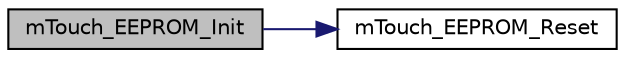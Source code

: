 digraph "mTouch_EEPROM_Init"
{
  edge [fontname="Helvetica",fontsize="10",labelfontname="Helvetica",labelfontsize="10"];
  node [fontname="Helvetica",fontsize="10",shape=record];
  rankdir="LR";
  Node1 [label="mTouch_EEPROM_Init",height=0.2,width=0.4,color="black", fillcolor="grey75", style="filled", fontcolor="black"];
  Node1 -> Node2 [color="midnightblue",fontsize="10",style="solid",fontname="Helvetica"];
  Node2 [label="mTouch_EEPROM_Reset",height=0.2,width=0.4,color="black", fillcolor="white", style="filled",URL="$m_touch__eeprom_8c.html#ae98336e9d4032456ea91bed07a7d9f7b"];
}
